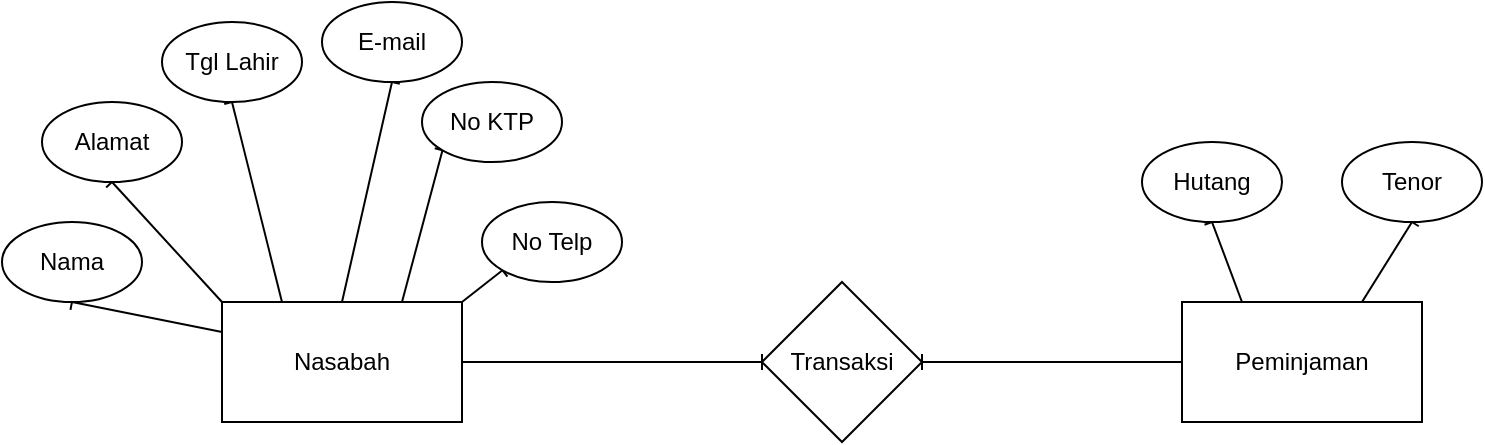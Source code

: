 <mxfile version="20.7.4" type="device"><diagram id="R2lEEEUBdFMjLlhIrx00" name="Page-1"><mxGraphModel dx="1050" dy="541" grid="1" gridSize="10" guides="1" tooltips="1" connect="1" arrows="1" fold="1" page="1" pageScale="1" pageWidth="850" pageHeight="1100" math="0" shadow="0" extFonts="Permanent Marker^https://fonts.googleapis.com/css?family=Permanent+Marker"><root><mxCell id="0"/><mxCell id="1" parent="0"/><mxCell id="P8SR1NBgvtyqOaD5ZqGn-2" style="edgeStyle=none;rounded=0;orthogonalLoop=1;jettySize=auto;html=1;exitX=1;exitY=0.5;exitDx=0;exitDy=0;entryX=0;entryY=0.5;entryDx=0;entryDy=0;endArrow=baseDash;endFill=0;" edge="1" parent="1" source="inNOVxCe2Uuc2vXyN-yD-1" target="inNOVxCe2Uuc2vXyN-yD-3"><mxGeometry relative="1" as="geometry"/></mxCell><mxCell id="P8SR1NBgvtyqOaD5ZqGn-16" style="edgeStyle=none;rounded=0;orthogonalLoop=1;jettySize=auto;html=1;exitX=0;exitY=0.25;exitDx=0;exitDy=0;entryX=0.5;entryY=1;entryDx=0;entryDy=0;endArrow=baseDash;endFill=0;" edge="1" parent="1" source="inNOVxCe2Uuc2vXyN-yD-1" target="P8SR1NBgvtyqOaD5ZqGn-5"><mxGeometry relative="1" as="geometry"/></mxCell><mxCell id="P8SR1NBgvtyqOaD5ZqGn-17" style="edgeStyle=none;rounded=0;orthogonalLoop=1;jettySize=auto;html=1;exitX=0;exitY=0;exitDx=0;exitDy=0;entryX=0.5;entryY=1;entryDx=0;entryDy=0;endArrow=baseDash;endFill=0;" edge="1" parent="1" source="inNOVxCe2Uuc2vXyN-yD-1" target="P8SR1NBgvtyqOaD5ZqGn-6"><mxGeometry relative="1" as="geometry"/></mxCell><mxCell id="P8SR1NBgvtyqOaD5ZqGn-18" style="edgeStyle=none;rounded=0;orthogonalLoop=1;jettySize=auto;html=1;exitX=0.25;exitY=0;exitDx=0;exitDy=0;entryX=0.5;entryY=1;entryDx=0;entryDy=0;endArrow=baseDash;endFill=0;" edge="1" parent="1" source="inNOVxCe2Uuc2vXyN-yD-1" target="P8SR1NBgvtyqOaD5ZqGn-9"><mxGeometry relative="1" as="geometry"/></mxCell><mxCell id="P8SR1NBgvtyqOaD5ZqGn-20" style="edgeStyle=none;rounded=0;orthogonalLoop=1;jettySize=auto;html=1;exitX=0.5;exitY=0;exitDx=0;exitDy=0;entryX=0.5;entryY=1;entryDx=0;entryDy=0;endArrow=baseDash;endFill=0;" edge="1" parent="1" source="inNOVxCe2Uuc2vXyN-yD-1" target="P8SR1NBgvtyqOaD5ZqGn-10"><mxGeometry relative="1" as="geometry"/></mxCell><mxCell id="P8SR1NBgvtyqOaD5ZqGn-21" style="edgeStyle=none;rounded=0;orthogonalLoop=1;jettySize=auto;html=1;exitX=0.75;exitY=0;exitDx=0;exitDy=0;entryX=0;entryY=1;entryDx=0;entryDy=0;endArrow=baseDash;endFill=0;" edge="1" parent="1" source="inNOVxCe2Uuc2vXyN-yD-1" target="P8SR1NBgvtyqOaD5ZqGn-4"><mxGeometry relative="1" as="geometry"/></mxCell><mxCell id="P8SR1NBgvtyqOaD5ZqGn-22" style="edgeStyle=none;rounded=0;orthogonalLoop=1;jettySize=auto;html=1;exitX=1;exitY=0;exitDx=0;exitDy=0;entryX=0;entryY=1;entryDx=0;entryDy=0;endArrow=baseDash;endFill=0;" edge="1" parent="1" source="inNOVxCe2Uuc2vXyN-yD-1" target="P8SR1NBgvtyqOaD5ZqGn-7"><mxGeometry relative="1" as="geometry"/></mxCell><mxCell id="inNOVxCe2Uuc2vXyN-yD-1" value="Nasabah" style="rounded=0;whiteSpace=wrap;html=1;" parent="1" vertex="1"><mxGeometry x="160" y="270" width="120" height="60" as="geometry"/></mxCell><mxCell id="P8SR1NBgvtyqOaD5ZqGn-3" style="edgeStyle=none;rounded=0;orthogonalLoop=1;jettySize=auto;html=1;exitX=0;exitY=0.5;exitDx=0;exitDy=0;entryX=1;entryY=0.5;entryDx=0;entryDy=0;endArrow=baseDash;endFill=0;" edge="1" parent="1" source="inNOVxCe2Uuc2vXyN-yD-2" target="inNOVxCe2Uuc2vXyN-yD-3"><mxGeometry relative="1" as="geometry"/></mxCell><mxCell id="P8SR1NBgvtyqOaD5ZqGn-23" style="edgeStyle=none;rounded=0;orthogonalLoop=1;jettySize=auto;html=1;exitX=0.25;exitY=0;exitDx=0;exitDy=0;entryX=0.5;entryY=1;entryDx=0;entryDy=0;endArrow=baseDash;endFill=0;" edge="1" parent="1" source="inNOVxCe2Uuc2vXyN-yD-2" target="P8SR1NBgvtyqOaD5ZqGn-8"><mxGeometry relative="1" as="geometry"/></mxCell><mxCell id="P8SR1NBgvtyqOaD5ZqGn-24" style="edgeStyle=none;rounded=0;orthogonalLoop=1;jettySize=auto;html=1;exitX=0.75;exitY=0;exitDx=0;exitDy=0;entryX=0.5;entryY=1;entryDx=0;entryDy=0;endArrow=baseDash;endFill=0;" edge="1" parent="1" source="inNOVxCe2Uuc2vXyN-yD-2" target="P8SR1NBgvtyqOaD5ZqGn-12"><mxGeometry relative="1" as="geometry"/></mxCell><mxCell id="inNOVxCe2Uuc2vXyN-yD-2" value="Peminjaman" style="rounded=0;whiteSpace=wrap;html=1;" parent="1" vertex="1"><mxGeometry x="640" y="270" width="120" height="60" as="geometry"/></mxCell><mxCell id="inNOVxCe2Uuc2vXyN-yD-3" value="Transaksi" style="rhombus;whiteSpace=wrap;html=1;" parent="1" vertex="1"><mxGeometry x="430" y="260" width="80" height="80" as="geometry"/></mxCell><mxCell id="P8SR1NBgvtyqOaD5ZqGn-4" value="No KTP" style="ellipse;whiteSpace=wrap;html=1;" vertex="1" parent="1"><mxGeometry x="260" y="160" width="70" height="40" as="geometry"/></mxCell><mxCell id="P8SR1NBgvtyqOaD5ZqGn-5" value="Nama" style="ellipse;whiteSpace=wrap;html=1;" vertex="1" parent="1"><mxGeometry x="50" y="230" width="70" height="40" as="geometry"/></mxCell><mxCell id="P8SR1NBgvtyqOaD5ZqGn-6" value="Alamat" style="ellipse;whiteSpace=wrap;html=1;" vertex="1" parent="1"><mxGeometry x="70" y="170" width="70" height="40" as="geometry"/></mxCell><mxCell id="P8SR1NBgvtyqOaD5ZqGn-7" value="No Telp" style="ellipse;whiteSpace=wrap;html=1;" vertex="1" parent="1"><mxGeometry x="290" y="220" width="70" height="40" as="geometry"/></mxCell><mxCell id="P8SR1NBgvtyqOaD5ZqGn-8" value="Hutang" style="ellipse;whiteSpace=wrap;html=1;" vertex="1" parent="1"><mxGeometry x="620" y="190" width="70" height="40" as="geometry"/></mxCell><mxCell id="P8SR1NBgvtyqOaD5ZqGn-9" value="Tgl Lahir" style="ellipse;whiteSpace=wrap;html=1;" vertex="1" parent="1"><mxGeometry x="130" y="130" width="70" height="40" as="geometry"/></mxCell><mxCell id="P8SR1NBgvtyqOaD5ZqGn-10" value="E-mail" style="ellipse;whiteSpace=wrap;html=1;" vertex="1" parent="1"><mxGeometry x="210" y="120" width="70" height="40" as="geometry"/></mxCell><mxCell id="P8SR1NBgvtyqOaD5ZqGn-12" value="Tenor" style="ellipse;whiteSpace=wrap;html=1;" vertex="1" parent="1"><mxGeometry x="720" y="190" width="70" height="40" as="geometry"/></mxCell></root></mxGraphModel></diagram></mxfile>